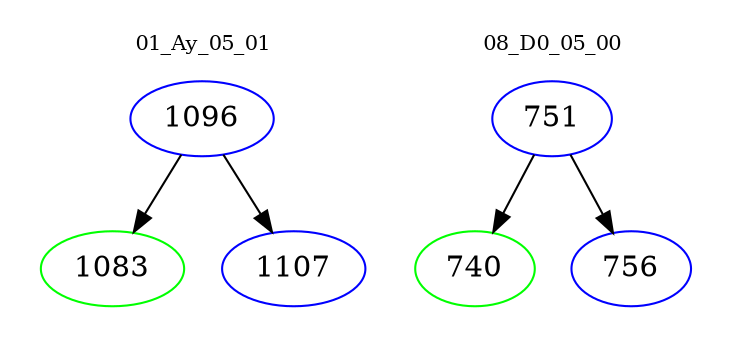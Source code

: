 digraph{
subgraph cluster_0 {
color = white
label = "01_Ay_05_01";
fontsize=10;
T0_1096 [label="1096", color="blue"]
T0_1096 -> T0_1083 [color="black"]
T0_1083 [label="1083", color="green"]
T0_1096 -> T0_1107 [color="black"]
T0_1107 [label="1107", color="blue"]
}
subgraph cluster_1 {
color = white
label = "08_D0_05_00";
fontsize=10;
T1_751 [label="751", color="blue"]
T1_751 -> T1_740 [color="black"]
T1_740 [label="740", color="green"]
T1_751 -> T1_756 [color="black"]
T1_756 [label="756", color="blue"]
}
}
